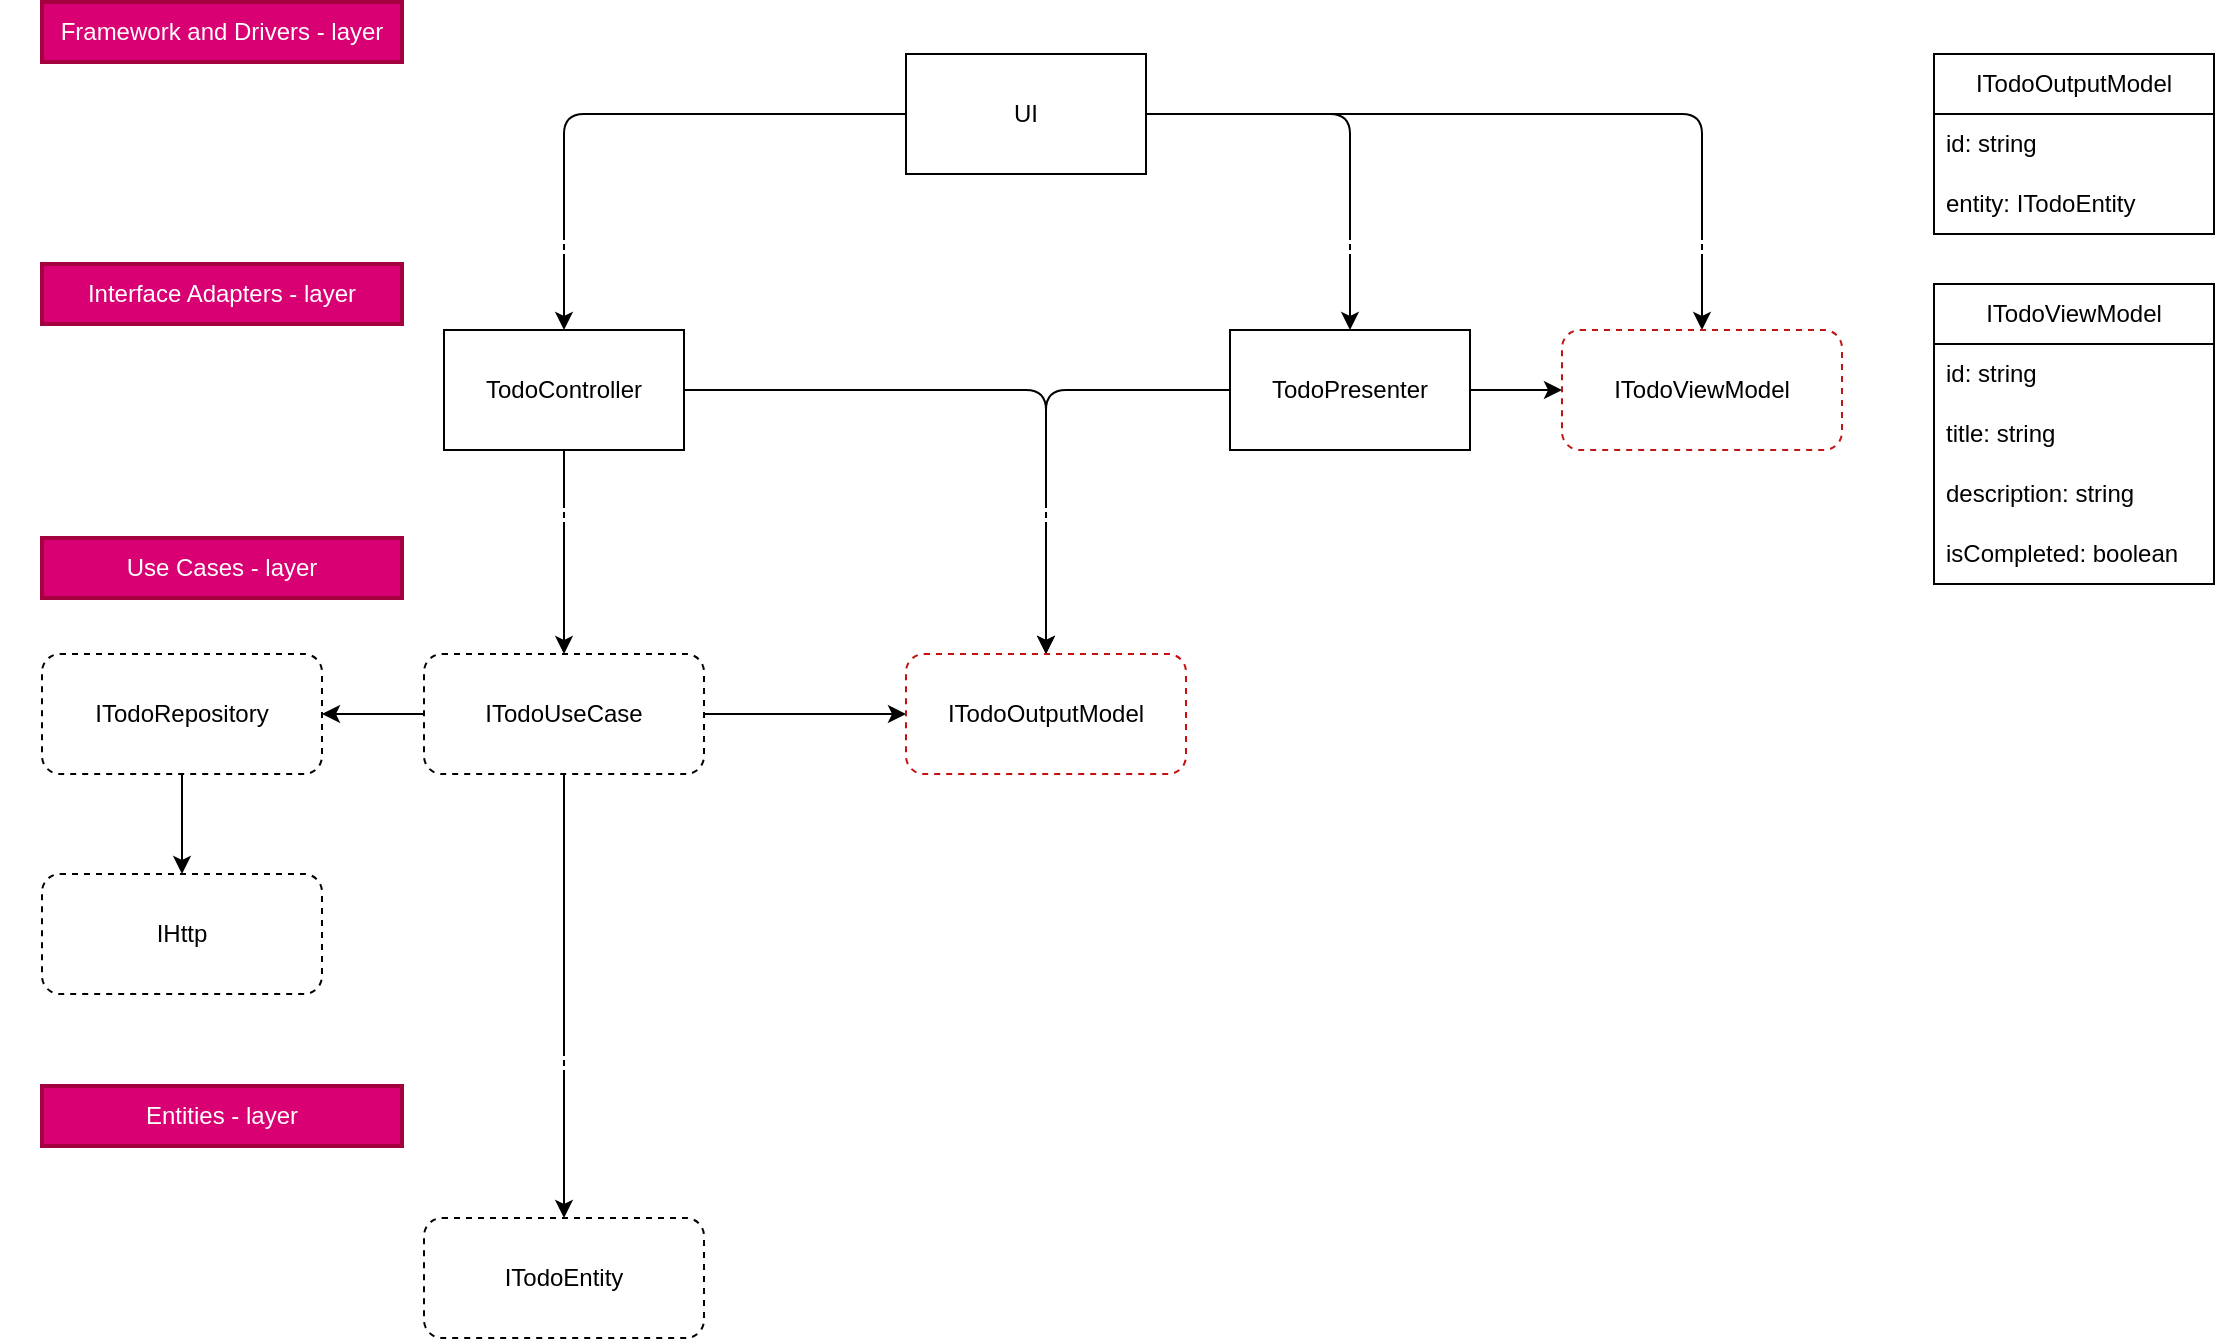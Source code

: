 <mxfile>
    <diagram id="_vay8Y5pAFVPlpuN3CmY" name="Page-1">
        <mxGraphModel dx="1679" dy="440" grid="0" gridSize="10" guides="1" tooltips="1" connect="1" arrows="1" fold="1" page="1" pageScale="1" pageWidth="1169" pageHeight="1654" math="0" shadow="0">
            <root>
                <mxCell id="0"/>
                <mxCell id="1" parent="0"/>
                <mxCell id="16" style="edgeStyle=none;html=1;entryX=0.5;entryY=0;entryDx=0;entryDy=0;" parent="1" source="2" target="3" edge="1">
                    <mxGeometry relative="1" as="geometry">
                        <Array as="points">
                            <mxPoint x="300" y="66"/>
                        </Array>
                    </mxGeometry>
                </mxCell>
                <mxCell id="28" style="edgeStyle=none;html=1;entryX=0.5;entryY=0;entryDx=0;entryDy=0;" edge="1" parent="1" source="2" target="29">
                    <mxGeometry relative="1" as="geometry">
                        <mxPoint x="768" y="174" as="targetPoint"/>
                        <Array as="points">
                            <mxPoint x="693" y="66"/>
                        </Array>
                    </mxGeometry>
                </mxCell>
                <mxCell id="54" style="edgeStyle=none;html=1;entryX=0.5;entryY=0;entryDx=0;entryDy=0;" edge="1" parent="1" source="2" target="39">
                    <mxGeometry relative="1" as="geometry">
                        <Array as="points">
                            <mxPoint x="869" y="66"/>
                        </Array>
                    </mxGeometry>
                </mxCell>
                <mxCell id="2" value="UI" style="rounded=0;whiteSpace=wrap;html=1;" parent="1" vertex="1">
                    <mxGeometry x="471" y="36" width="120" height="60" as="geometry"/>
                </mxCell>
                <mxCell id="17" style="edgeStyle=none;html=1;entryX=0.5;entryY=0;entryDx=0;entryDy=0;" parent="1" source="3" target="5" edge="1">
                    <mxGeometry relative="1" as="geometry"/>
                </mxCell>
                <mxCell id="26" style="edgeStyle=none;html=1;entryX=0.5;entryY=0;entryDx=0;entryDy=0;exitX=1;exitY=0.5;exitDx=0;exitDy=0;" edge="1" parent="1" source="3" target="24">
                    <mxGeometry relative="1" as="geometry">
                        <Array as="points">
                            <mxPoint x="541" y="204"/>
                        </Array>
                    </mxGeometry>
                </mxCell>
                <mxCell id="3" value="TodoController" style="rounded=0;whiteSpace=wrap;html=1;" parent="1" vertex="1">
                    <mxGeometry x="240" y="174" width="120" height="60" as="geometry"/>
                </mxCell>
                <mxCell id="44" style="edgeStyle=none;html=1;entryX=0;entryY=0.5;entryDx=0;entryDy=0;" edge="1" parent="1" source="5" target="24">
                    <mxGeometry relative="1" as="geometry">
                        <Array as="points"/>
                    </mxGeometry>
                </mxCell>
                <mxCell id="45" style="edgeStyle=none;html=1;entryX=1;entryY=0.5;entryDx=0;entryDy=0;" edge="1" parent="1" source="5" target="10">
                    <mxGeometry relative="1" as="geometry"/>
                </mxCell>
                <mxCell id="52" style="edgeStyle=none;html=1;entryX=0.5;entryY=0;entryDx=0;entryDy=0;" edge="1" parent="1" source="5" target="13">
                    <mxGeometry relative="1" as="geometry"/>
                </mxCell>
                <mxCell id="5" value="ITodoUseCase" style="rounded=1;whiteSpace=wrap;html=1;glass=0;shadow=0;dashed=1;" parent="1" vertex="1">
                    <mxGeometry x="230" y="336" width="140" height="60" as="geometry"/>
                </mxCell>
                <mxCell id="27" style="edgeStyle=none;html=1;entryX=0.5;entryY=0;entryDx=0;entryDy=0;exitX=0;exitY=0.5;exitDx=0;exitDy=0;" edge="1" parent="1" source="29" target="24">
                    <mxGeometry relative="1" as="geometry">
                        <mxPoint x="698" y="204" as="sourcePoint"/>
                        <Array as="points">
                            <mxPoint x="541" y="204"/>
                        </Array>
                    </mxGeometry>
                </mxCell>
                <mxCell id="51" style="edgeStyle=none;html=1;entryX=0.5;entryY=0;entryDx=0;entryDy=0;" edge="1" parent="1" source="10" target="15">
                    <mxGeometry relative="1" as="geometry"/>
                </mxCell>
                <mxCell id="10" value="ITodoRepository" style="rounded=1;whiteSpace=wrap;html=1;glass=0;shadow=0;dashed=1;" parent="1" vertex="1">
                    <mxGeometry x="39" y="336" width="140" height="60" as="geometry"/>
                </mxCell>
                <mxCell id="13" value="ITodoEntity" style="rounded=1;whiteSpace=wrap;html=1;glass=0;shadow=0;dashed=1;" parent="1" vertex="1">
                    <mxGeometry x="230" y="618" width="140" height="60" as="geometry"/>
                </mxCell>
                <mxCell id="15" value="IHttp" style="rounded=1;whiteSpace=wrap;html=1;glass=0;shadow=0;dashed=1;" parent="1" vertex="1">
                    <mxGeometry x="39" y="446" width="140" height="60" as="geometry"/>
                </mxCell>
                <mxCell id="24" value="ITodoOutputModel" style="rounded=1;whiteSpace=wrap;html=1;glass=0;shadow=0;dashed=1;strokeColor=#c70f0f;" vertex="1" parent="1">
                    <mxGeometry x="471" y="336" width="140" height="60" as="geometry"/>
                </mxCell>
                <mxCell id="53" style="edgeStyle=none;html=1;entryX=0;entryY=0.5;entryDx=0;entryDy=0;" edge="1" parent="1" source="29" target="39">
                    <mxGeometry relative="1" as="geometry"/>
                </mxCell>
                <mxCell id="29" value="TodoPresenter" style="rounded=0;whiteSpace=wrap;html=1;" vertex="1" parent="1">
                    <mxGeometry x="633" y="174" width="120" height="60" as="geometry"/>
                </mxCell>
                <mxCell id="30" value="ITodoOutputModel" style="swimlane;fontStyle=0;childLayout=stackLayout;horizontal=1;startSize=30;horizontalStack=0;resizeParent=1;resizeParentMax=0;resizeLast=0;collapsible=1;marginBottom=0;whiteSpace=wrap;html=1;" vertex="1" parent="1">
                    <mxGeometry x="985" y="36" width="140" height="90" as="geometry"/>
                </mxCell>
                <mxCell id="31" value="id: string" style="text;strokeColor=none;fillColor=none;align=left;verticalAlign=middle;spacingLeft=4;spacingRight=4;overflow=hidden;points=[[0,0.5],[1,0.5]];portConstraint=eastwest;rotatable=0;whiteSpace=wrap;html=1;" vertex="1" parent="30">
                    <mxGeometry y="30" width="140" height="30" as="geometry"/>
                </mxCell>
                <mxCell id="32" value="entity: ITodoEntity" style="text;strokeColor=none;fillColor=none;align=left;verticalAlign=middle;spacingLeft=4;spacingRight=4;overflow=hidden;points=[[0,0.5],[1,0.5]];portConstraint=eastwest;rotatable=0;whiteSpace=wrap;html=1;" vertex="1" parent="30">
                    <mxGeometry y="60" width="140" height="30" as="geometry"/>
                </mxCell>
                <mxCell id="34" value="ITodoViewModel" style="swimlane;fontStyle=0;childLayout=stackLayout;horizontal=1;startSize=30;horizontalStack=0;resizeParent=1;resizeParentMax=0;resizeLast=0;collapsible=1;marginBottom=0;whiteSpace=wrap;html=1;" vertex="1" parent="1">
                    <mxGeometry x="985" y="151" width="140" height="150" as="geometry"/>
                </mxCell>
                <mxCell id="35" value="id: string" style="text;strokeColor=none;fillColor=none;align=left;verticalAlign=middle;spacingLeft=4;spacingRight=4;overflow=hidden;points=[[0,0.5],[1,0.5]];portConstraint=eastwest;rotatable=0;whiteSpace=wrap;html=1;" vertex="1" parent="34">
                    <mxGeometry y="30" width="140" height="30" as="geometry"/>
                </mxCell>
                <mxCell id="36" value="title: string" style="text;strokeColor=none;fillColor=none;align=left;verticalAlign=middle;spacingLeft=4;spacingRight=4;overflow=hidden;points=[[0,0.5],[1,0.5]];portConstraint=eastwest;rotatable=0;whiteSpace=wrap;html=1;" vertex="1" parent="34">
                    <mxGeometry y="60" width="140" height="30" as="geometry"/>
                </mxCell>
                <mxCell id="37" value="description: string" style="text;strokeColor=none;fillColor=none;align=left;verticalAlign=middle;spacingLeft=4;spacingRight=4;overflow=hidden;points=[[0,0.5],[1,0.5]];portConstraint=eastwest;rotatable=0;whiteSpace=wrap;html=1;" vertex="1" parent="34">
                    <mxGeometry y="90" width="140" height="30" as="geometry"/>
                </mxCell>
                <mxCell id="38" value="isCompleted: boolean" style="text;strokeColor=none;fillColor=none;align=left;verticalAlign=middle;spacingLeft=4;spacingRight=4;overflow=hidden;points=[[0,0.5],[1,0.5]];portConstraint=eastwest;rotatable=0;whiteSpace=wrap;html=1;" vertex="1" parent="34">
                    <mxGeometry y="120" width="140" height="30" as="geometry"/>
                </mxCell>
                <mxCell id="39" value="ITodoViewModel" style="rounded=1;whiteSpace=wrap;html=1;glass=0;shadow=0;dashed=1;strokeColor=#c01616;" vertex="1" parent="1">
                    <mxGeometry x="799" y="174" width="140" height="60" as="geometry"/>
                </mxCell>
                <mxCell id="47" value="" style="rounded=0;whiteSpace=wrap;html=1;strokeColor=#FFFFFF;fillColor=none;strokeWidth=2;" vertex="1" parent="1">
                    <mxGeometry x="19" y="130" width="945" height="5" as="geometry"/>
                </mxCell>
                <mxCell id="50" value="" style="rounded=0;whiteSpace=wrap;html=1;strokeColor=#FFFFFF;fillColor=none;strokeWidth=2;" vertex="1" parent="1">
                    <mxGeometry x="19" y="264" width="945" height="5" as="geometry"/>
                </mxCell>
                <mxCell id="55" value="" style="rounded=0;whiteSpace=wrap;html=1;strokeColor=#FFFFFF;fillColor=none;strokeWidth=2;" vertex="1" parent="1">
                    <mxGeometry x="19" y="538" width="945" height="5" as="geometry"/>
                </mxCell>
                <mxCell id="56" value="Entities - layer" style="text;html=1;strokeColor=#A50040;fillColor=#d80073;align=center;verticalAlign=middle;whiteSpace=wrap;rounded=0;strokeWidth=2;fontColor=#ffffff;" vertex="1" parent="1">
                    <mxGeometry x="39" y="552" width="180" height="30" as="geometry"/>
                </mxCell>
                <mxCell id="57" value="Use Cases - layer" style="text;html=1;strokeColor=#A50040;fillColor=#d80073;align=center;verticalAlign=middle;whiteSpace=wrap;rounded=0;strokeWidth=2;fontColor=#ffffff;" vertex="1" parent="1">
                    <mxGeometry x="39" y="278" width="180" height="30" as="geometry"/>
                </mxCell>
                <mxCell id="58" value="Interface Adapters - layer" style="text;html=1;strokeColor=#A50040;fillColor=#d80073;align=center;verticalAlign=middle;whiteSpace=wrap;rounded=0;strokeWidth=2;fontColor=#ffffff;" vertex="1" parent="1">
                    <mxGeometry x="39" y="141" width="180" height="30" as="geometry"/>
                </mxCell>
                <mxCell id="59" value="Framework and Drivers - layer" style="text;html=1;strokeColor=#A50040;fillColor=#d80073;align=center;verticalAlign=middle;whiteSpace=wrap;rounded=0;strokeWidth=2;fontColor=#ffffff;" vertex="1" parent="1">
                    <mxGeometry x="39" y="10" width="180" height="30" as="geometry"/>
                </mxCell>
            </root>
        </mxGraphModel>
    </diagram>
</mxfile>
